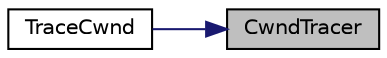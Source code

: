 digraph "CwndTracer"
{
 // LATEX_PDF_SIZE
  edge [fontname="Helvetica",fontsize="10",labelfontname="Helvetica",labelfontsize="10"];
  node [fontname="Helvetica",fontsize="10",shape=record];
  rankdir="RL";
  Node1 [label="CwndTracer",height=0.2,width=0.4,color="black", fillcolor="grey75", style="filled", fontcolor="black",tooltip=" "];
  Node1 -> Node2 [dir="back",color="midnightblue",fontsize="10",style="solid",fontname="Helvetica"];
  Node2 [label="TraceCwnd",height=0.2,width=0.4,color="black", fillcolor="white", style="filled",URL="$codel-vs-pfifo-asymmetric_8cc.html#a14abe7eeb70cac35caeaf197fff9942d",tooltip=" "];
}
